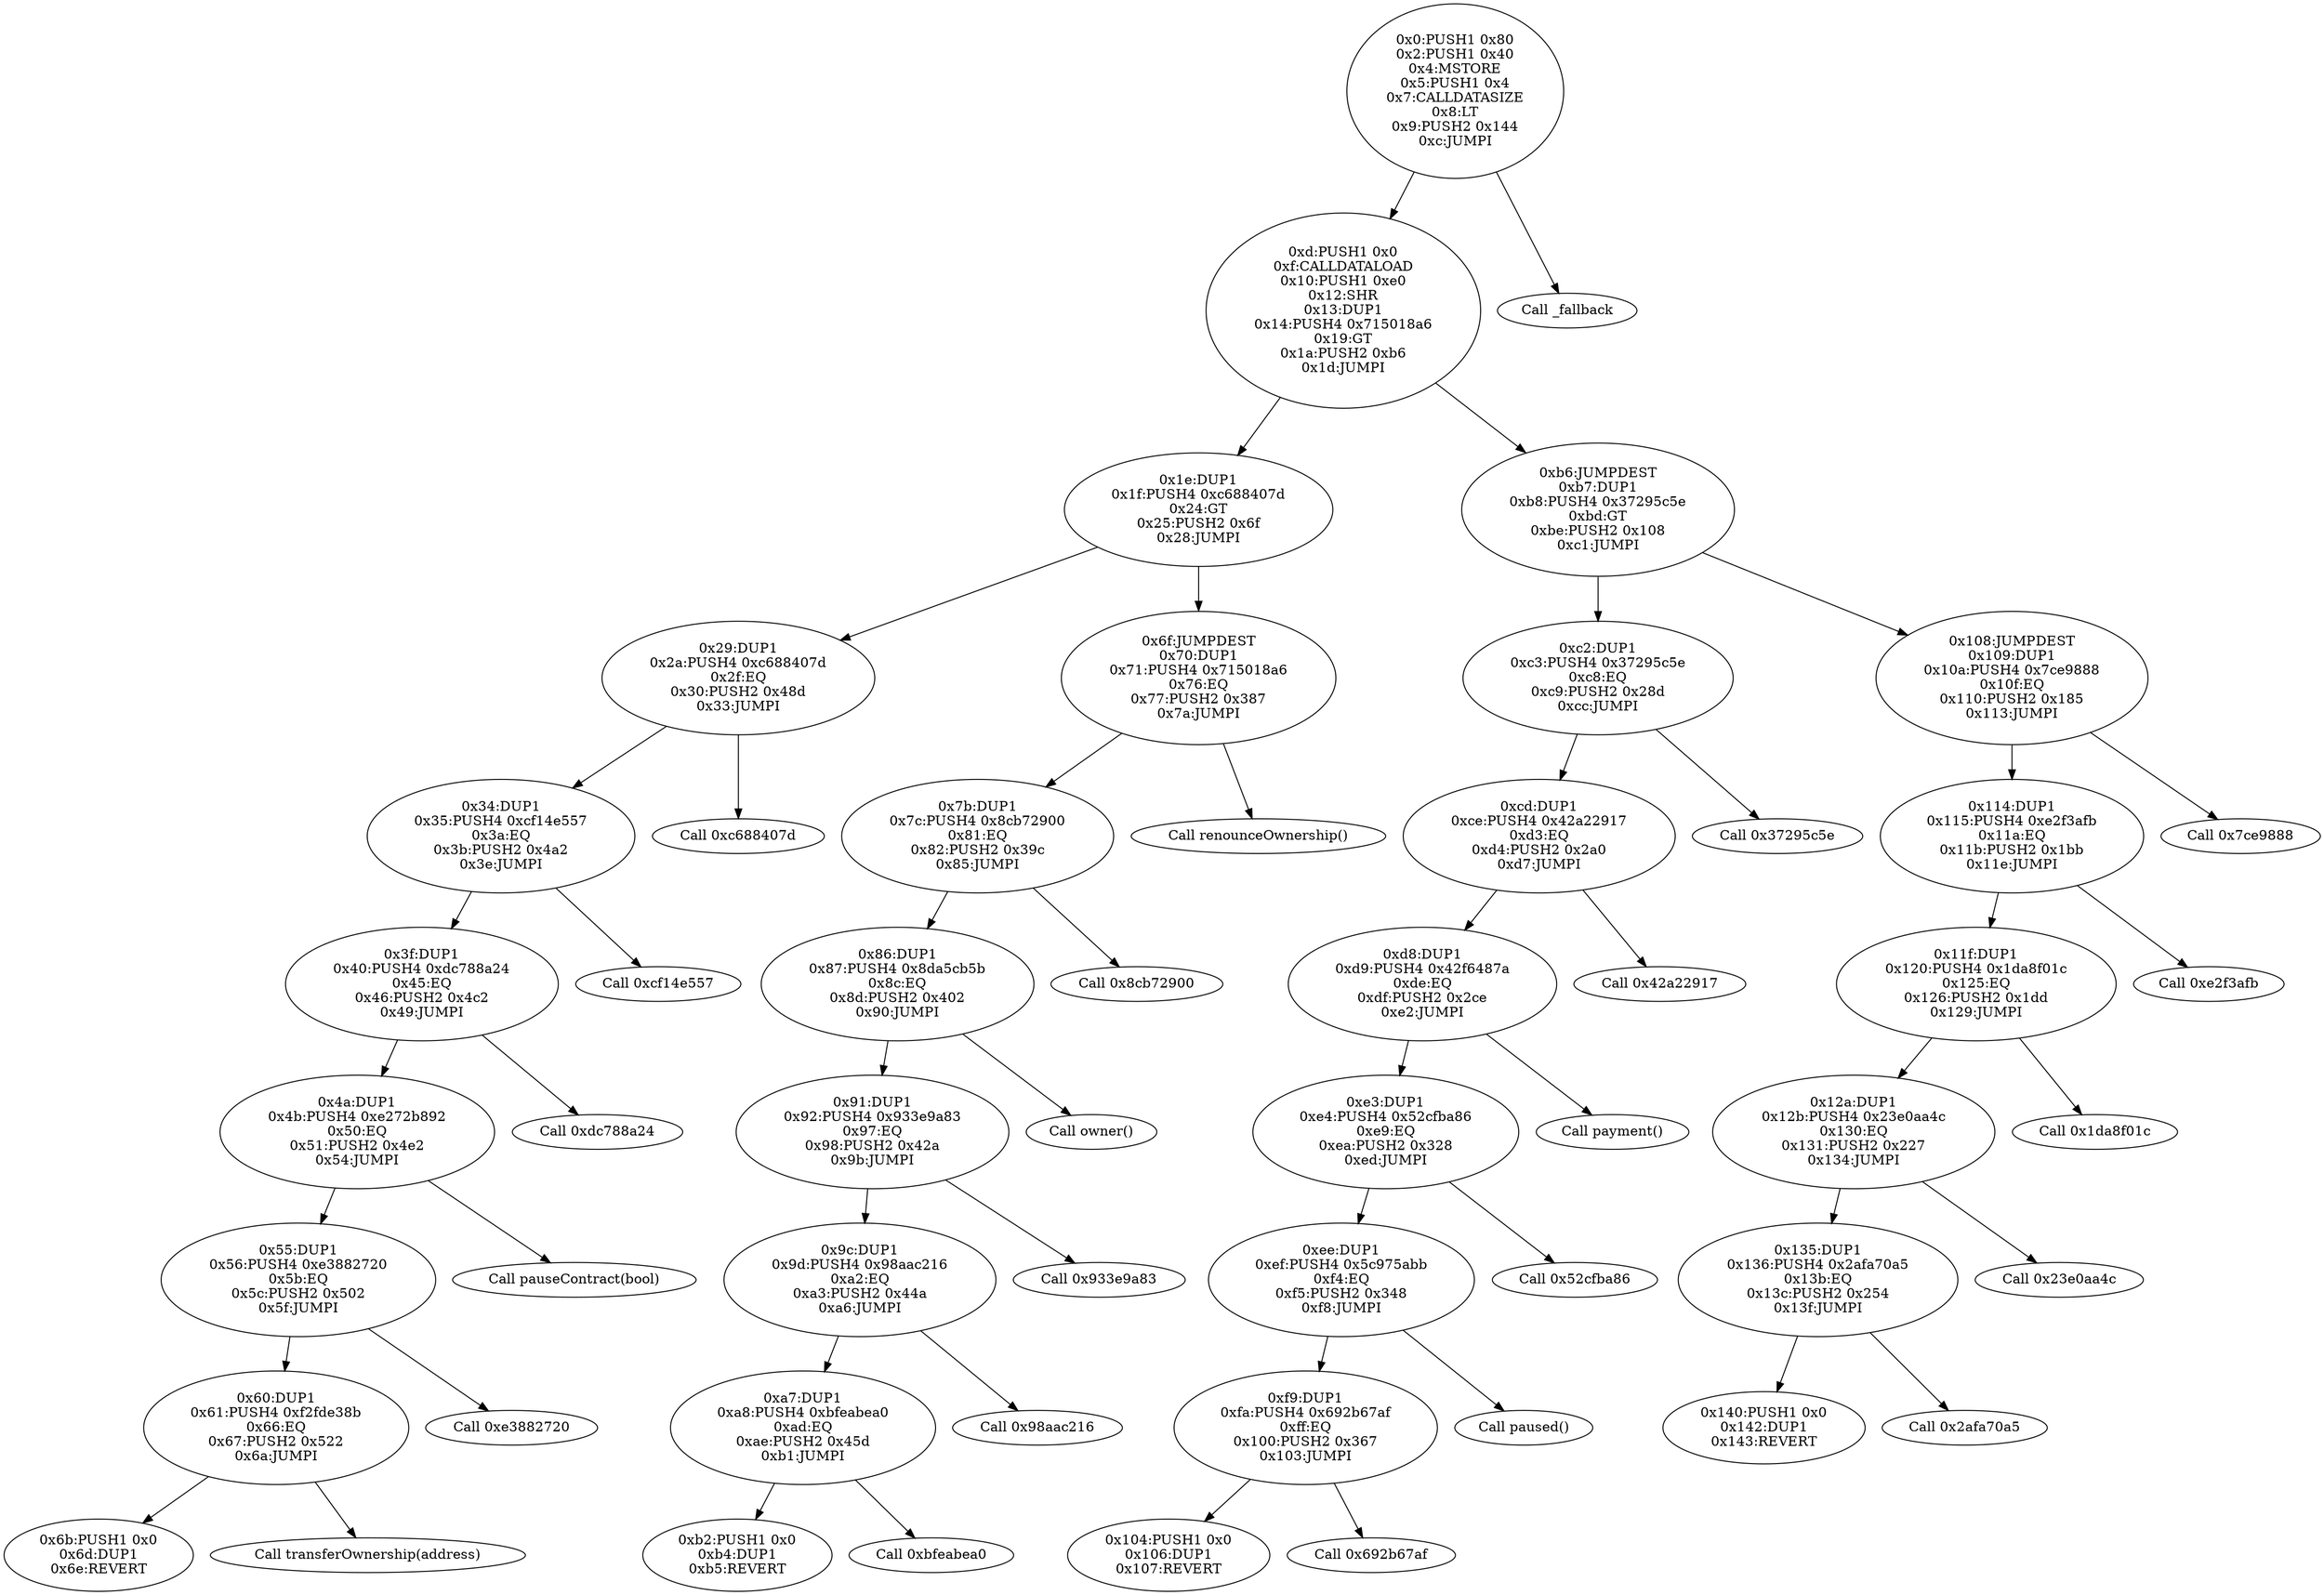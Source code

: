 digraph{
0[label="0x0:PUSH1 0x80
0x2:PUSH1 0x40
0x4:MSTORE
0x5:PUSH1 0x4
0x7:CALLDATASIZE
0x8:LT
0x9:PUSH2 0x144
0xc:JUMPI"]
0 -> 13
0 -> 324
13[label="0xd:PUSH1 0x0
0xf:CALLDATALOAD
0x10:PUSH1 0xe0
0x12:SHR
0x13:DUP1
0x14:PUSH4 0x715018a6
0x19:GT
0x1a:PUSH2 0xb6
0x1d:JUMPI"]
13 -> 30
13 -> 182
30[label="0x1e:DUP1
0x1f:PUSH4 0xc688407d
0x24:GT
0x25:PUSH2 0x6f
0x28:JUMPI"]
30 -> 41
30 -> 111
41[label="0x29:DUP1
0x2a:PUSH4 0xc688407d
0x2f:EQ
0x30:PUSH2 0x48d
0x33:JUMPI"]
41 -> 52
41 -> 1165
52[label="0x34:DUP1
0x35:PUSH4 0xcf14e557
0x3a:EQ
0x3b:PUSH2 0x4a2
0x3e:JUMPI"]
52 -> 63
52 -> 1186
63[label="0x3f:DUP1
0x40:PUSH4 0xdc788a24
0x45:EQ
0x46:PUSH2 0x4c2
0x49:JUMPI"]
63 -> 74
63 -> 1218
74[label="0x4a:DUP1
0x4b:PUSH4 0xe272b892
0x50:EQ
0x51:PUSH2 0x4e2
0x54:JUMPI"]
74 -> 85
74 -> 1250
85[label="0x55:DUP1
0x56:PUSH4 0xe3882720
0x5b:EQ
0x5c:PUSH2 0x502
0x5f:JUMPI"]
85 -> 96
85 -> 1282
96[label="0x60:DUP1
0x61:PUSH4 0xf2fde38b
0x66:EQ
0x67:PUSH2 0x522
0x6a:JUMPI"]
96 -> 107
96 -> 1314
107[label="0x6b:PUSH1 0x0
0x6d:DUP1
0x6e:REVERT"]
111[label="0x6f:JUMPDEST
0x70:DUP1
0x71:PUSH4 0x715018a6
0x76:EQ
0x77:PUSH2 0x387
0x7a:JUMPI"]
111 -> 123
111 -> 903
123[label="0x7b:DUP1
0x7c:PUSH4 0x8cb72900
0x81:EQ
0x82:PUSH2 0x39c
0x85:JUMPI"]
123 -> 134
123 -> 924
134[label="0x86:DUP1
0x87:PUSH4 0x8da5cb5b
0x8c:EQ
0x8d:PUSH2 0x402
0x90:JUMPI"]
134 -> 145
134 -> 1026
145[label="0x91:DUP1
0x92:PUSH4 0x933e9a83
0x97:EQ
0x98:PUSH2 0x42a
0x9b:JUMPI"]
145 -> 156
145 -> 1066
156[label="0x9c:DUP1
0x9d:PUSH4 0x98aac216
0xa2:EQ
0xa3:PUSH2 0x44a
0xa6:JUMPI"]
156 -> 167
156 -> 1098
167[label="0xa7:DUP1
0xa8:PUSH4 0xbfeabea0
0xad:EQ
0xae:PUSH2 0x45d
0xb1:JUMPI"]
167 -> 178
167 -> 1117
178[label="0xb2:PUSH1 0x0
0xb4:DUP1
0xb5:REVERT"]
182[label="0xb6:JUMPDEST
0xb7:DUP1
0xb8:PUSH4 0x37295c5e
0xbd:GT
0xbe:PUSH2 0x108
0xc1:JUMPI"]
182 -> 194
182 -> 264
194[label="0xc2:DUP1
0xc3:PUSH4 0x37295c5e
0xc8:EQ
0xc9:PUSH2 0x28d
0xcc:JUMPI"]
194 -> 205
194 -> 653
205[label="0xcd:DUP1
0xce:PUSH4 0x42a22917
0xd3:EQ
0xd4:PUSH2 0x2a0
0xd7:JUMPI"]
205 -> 216
205 -> 672
216[label="0xd8:DUP1
0xd9:PUSH4 0x42f6487a
0xde:EQ
0xdf:PUSH2 0x2ce
0xe2:JUMPI"]
216 -> 227
216 -> 718
227[label="0xe3:DUP1
0xe4:PUSH4 0x52cfba86
0xe9:EQ
0xea:PUSH2 0x328
0xed:JUMPI"]
227 -> 238
227 -> 808
238[label="0xee:DUP1
0xef:PUSH4 0x5c975abb
0xf4:EQ
0xf5:PUSH2 0x348
0xf8:JUMPI"]
238 -> 249
238 -> 840
249[label="0xf9:DUP1
0xfa:PUSH4 0x692b67af
0xff:EQ
0x100:PUSH2 0x367
0x103:JUMPI"]
249 -> 260
249 -> 871
260[label="0x104:PUSH1 0x0
0x106:DUP1
0x107:REVERT"]
264[label="0x108:JUMPDEST
0x109:DUP1
0x10a:PUSH4 0x7ce9888
0x10f:EQ
0x110:PUSH2 0x185
0x113:JUMPI"]
264 -> 276
264 -> 389
276[label="0x114:DUP1
0x115:PUSH4 0xe2f3afb
0x11a:EQ
0x11b:PUSH2 0x1bb
0x11e:JUMPI"]
276 -> 287
276 -> 443
287[label="0x11f:DUP1
0x120:PUSH4 0x1da8f01c
0x125:EQ
0x126:PUSH2 0x1dd
0x129:JUMPI"]
287 -> 298
287 -> 477
298[label="0x12a:DUP1
0x12b:PUSH4 0x23e0aa4c
0x130:EQ
0x131:PUSH2 0x227
0x134:JUMPI"]
298 -> 309
298 -> 551
309[label="0x135:DUP1
0x136:PUSH4 0x2afa70a5
0x13b:EQ
0x13c:PUSH2 0x254
0x13f:JUMPI"]
309 -> 320
309 -> 596
320[label="0x140:PUSH1 0x0
0x142:DUP1
0x143:REVERT"]
324[label="Call _fallback"]
389[label="Call 0x7ce9888"]
443[label="Call 0xe2f3afb"]
477[label="Call 0x1da8f01c"]
551[label="Call 0x23e0aa4c"]
596[label="Call 0x2afa70a5"]
653[label="Call 0x37295c5e"]
672[label="Call 0x42a22917"]
718[label="Call payment()"]
808[label="Call 0x52cfba86"]
840[label="Call paused()"]
871[label="Call 0x692b67af"]
903[label="Call renounceOwnership()"]
924[label="Call 0x8cb72900"]
1026[label="Call owner()"]
1066[label="Call 0x933e9a83"]
1098[label="Call 0x98aac216"]
1117[label="Call 0xbfeabea0"]
1165[label="Call 0xc688407d"]
1186[label="Call 0xcf14e557"]
1218[label="Call 0xdc788a24"]
1250[label="Call pauseContract(bool)"]
1282[label="Call 0xe3882720"]
1314[label="Call transferOwnership(address)"]

}